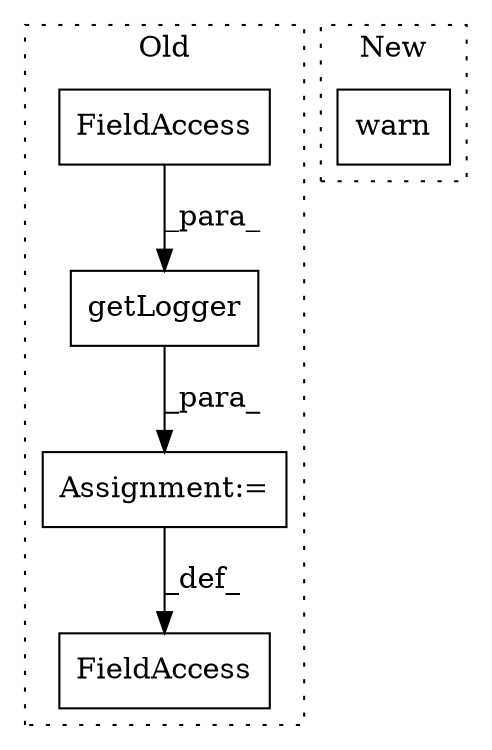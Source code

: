 digraph G {
subgraph cluster0 {
1 [label="getLogger" a="32" s="969,987" l="10,1" shape="box"];
3 [label="FieldAccess" a="22" s="954" l="6" shape="box"];
4 [label="FieldAccess" a="22" s="979" l="8" shape="box"];
5 [label="Assignment:=" a="7" s="960" l="1" shape="box"];
label = "Old";
style="dotted";
}
subgraph cluster1 {
2 [label="warn" a="32" s="183,319" l="5,1" shape="box"];
label = "New";
style="dotted";
}
1 -> 5 [label="_para_"];
4 -> 1 [label="_para_"];
5 -> 3 [label="_def_"];
}